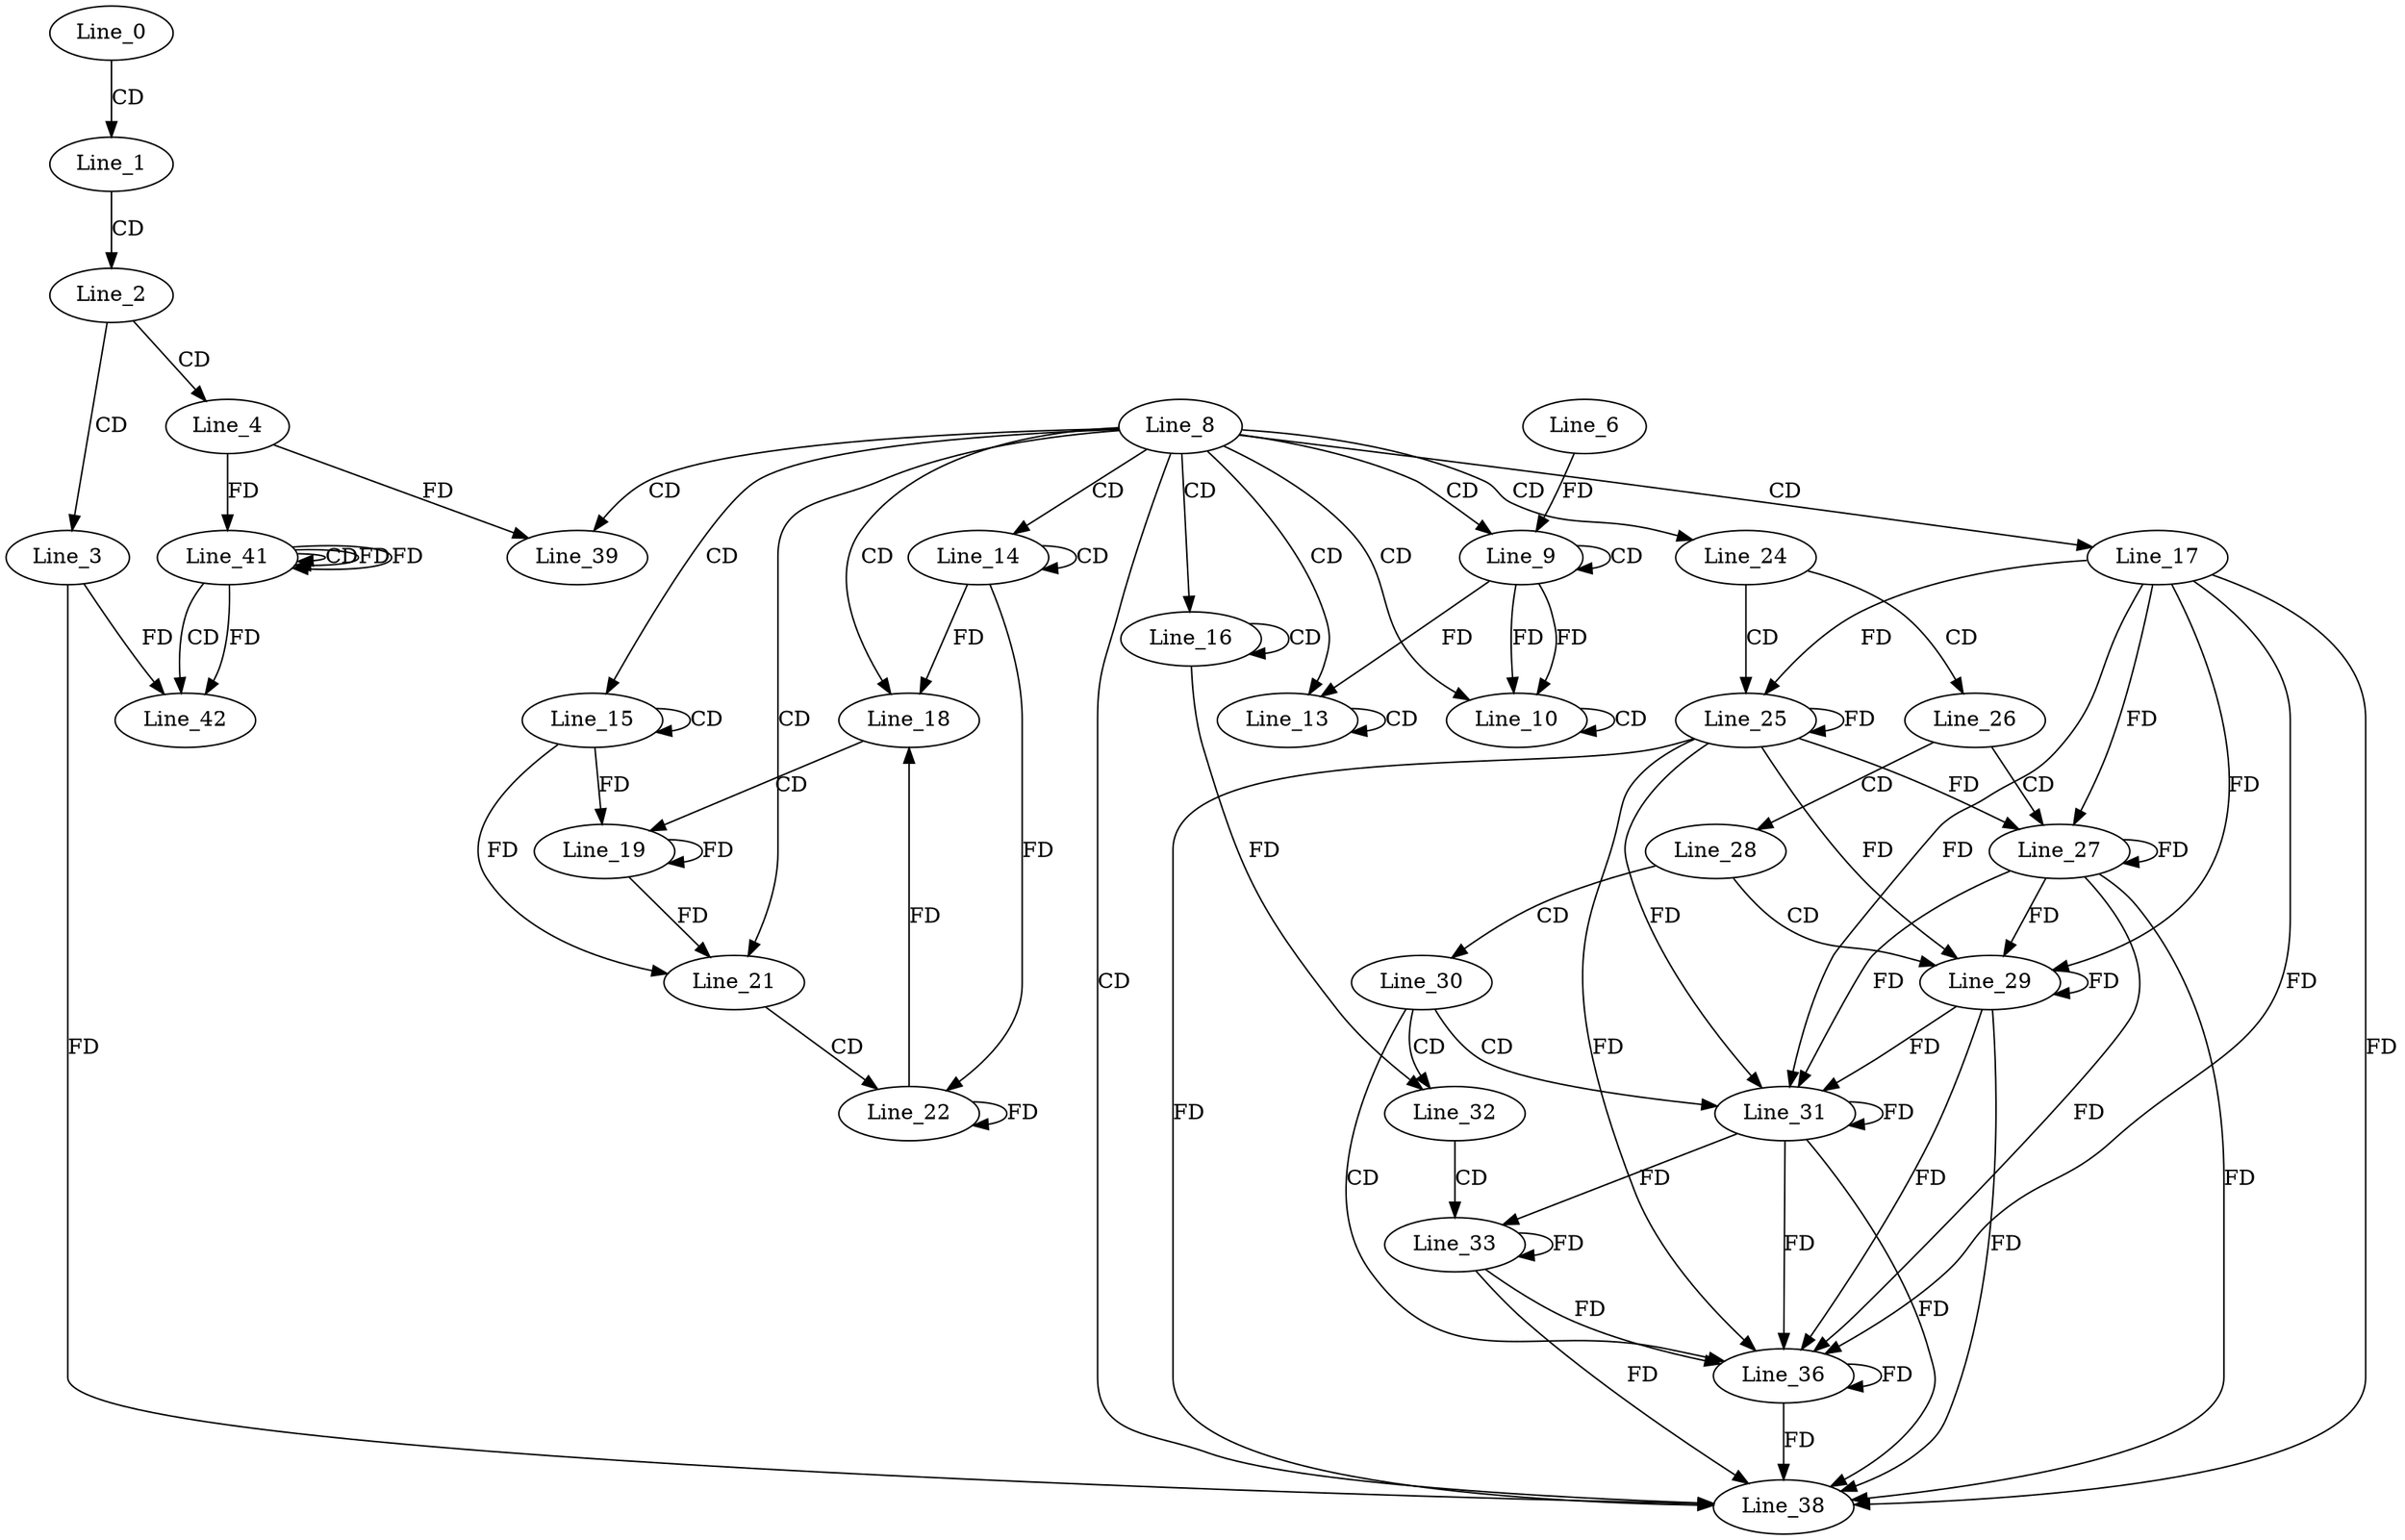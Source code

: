 digraph G {
  Line_0;
  Line_1;
  Line_2;
  Line_3;
  Line_4;
  Line_8;
  Line_9;
  Line_9;
  Line_6;
  Line_10;
  Line_10;
  Line_13;
  Line_13;
  Line_14;
  Line_14;
  Line_15;
  Line_15;
  Line_16;
  Line_16;
  Line_17;
  Line_18;
  Line_19;
  Line_21;
  Line_22;
  Line_24;
  Line_25;
  Line_26;
  Line_27;
  Line_28;
  Line_29;
  Line_30;
  Line_31;
  Line_32;
  Line_33;
  Line_36;
  Line_38;
  Line_39;
  Line_41;
  Line_41;
  Line_41;
  Line_42;
  Line_42;
  Line_0 -> Line_1 [ label="CD" ];
  Line_1 -> Line_2 [ label="CD" ];
  Line_2 -> Line_3 [ label="CD" ];
  Line_2 -> Line_4 [ label="CD" ];
  Line_8 -> Line_9 [ label="CD" ];
  Line_9 -> Line_9 [ label="CD" ];
  Line_6 -> Line_9 [ label="FD" ];
  Line_8 -> Line_10 [ label="CD" ];
  Line_9 -> Line_10 [ label="FD" ];
  Line_10 -> Line_10 [ label="CD" ];
  Line_9 -> Line_10 [ label="FD" ];
  Line_8 -> Line_13 [ label="CD" ];
  Line_13 -> Line_13 [ label="CD" ];
  Line_9 -> Line_13 [ label="FD" ];
  Line_8 -> Line_14 [ label="CD" ];
  Line_14 -> Line_14 [ label="CD" ];
  Line_8 -> Line_15 [ label="CD" ];
  Line_15 -> Line_15 [ label="CD" ];
  Line_8 -> Line_16 [ label="CD" ];
  Line_16 -> Line_16 [ label="CD" ];
  Line_8 -> Line_17 [ label="CD" ];
  Line_8 -> Line_18 [ label="CD" ];
  Line_14 -> Line_18 [ label="FD" ];
  Line_18 -> Line_19 [ label="CD" ];
  Line_15 -> Line_19 [ label="FD" ];
  Line_19 -> Line_19 [ label="FD" ];
  Line_8 -> Line_21 [ label="CD" ];
  Line_15 -> Line_21 [ label="FD" ];
  Line_19 -> Line_21 [ label="FD" ];
  Line_21 -> Line_22 [ label="CD" ];
  Line_14 -> Line_22 [ label="FD" ];
  Line_22 -> Line_22 [ label="FD" ];
  Line_8 -> Line_24 [ label="CD" ];
  Line_24 -> Line_25 [ label="CD" ];
  Line_17 -> Line_25 [ label="FD" ];
  Line_25 -> Line_25 [ label="FD" ];
  Line_24 -> Line_26 [ label="CD" ];
  Line_26 -> Line_27 [ label="CD" ];
  Line_17 -> Line_27 [ label="FD" ];
  Line_25 -> Line_27 [ label="FD" ];
  Line_27 -> Line_27 [ label="FD" ];
  Line_26 -> Line_28 [ label="CD" ];
  Line_28 -> Line_29 [ label="CD" ];
  Line_17 -> Line_29 [ label="FD" ];
  Line_25 -> Line_29 [ label="FD" ];
  Line_27 -> Line_29 [ label="FD" ];
  Line_29 -> Line_29 [ label="FD" ];
  Line_28 -> Line_30 [ label="CD" ];
  Line_30 -> Line_31 [ label="CD" ];
  Line_17 -> Line_31 [ label="FD" ];
  Line_25 -> Line_31 [ label="FD" ];
  Line_27 -> Line_31 [ label="FD" ];
  Line_29 -> Line_31 [ label="FD" ];
  Line_31 -> Line_31 [ label="FD" ];
  Line_30 -> Line_32 [ label="CD" ];
  Line_16 -> Line_32 [ label="FD" ];
  Line_32 -> Line_33 [ label="CD" ];
  Line_31 -> Line_33 [ label="FD" ];
  Line_33 -> Line_33 [ label="FD" ];
  Line_30 -> Line_36 [ label="CD" ];
  Line_17 -> Line_36 [ label="FD" ];
  Line_25 -> Line_36 [ label="FD" ];
  Line_27 -> Line_36 [ label="FD" ];
  Line_29 -> Line_36 [ label="FD" ];
  Line_31 -> Line_36 [ label="FD" ];
  Line_33 -> Line_36 [ label="FD" ];
  Line_36 -> Line_36 [ label="FD" ];
  Line_8 -> Line_38 [ label="CD" ];
  Line_3 -> Line_38 [ label="FD" ];
  Line_17 -> Line_38 [ label="FD" ];
  Line_25 -> Line_38 [ label="FD" ];
  Line_27 -> Line_38 [ label="FD" ];
  Line_29 -> Line_38 [ label="FD" ];
  Line_31 -> Line_38 [ label="FD" ];
  Line_33 -> Line_38 [ label="FD" ];
  Line_36 -> Line_38 [ label="FD" ];
  Line_8 -> Line_39 [ label="CD" ];
  Line_4 -> Line_39 [ label="FD" ];
  Line_4 -> Line_41 [ label="FD" ];
  Line_41 -> Line_41 [ label="CD" ];
  Line_41 -> Line_41 [ label="FD" ];
  Line_41 -> Line_42 [ label="CD" ];
  Line_3 -> Line_42 [ label="FD" ];
  Line_41 -> Line_42 [ label="FD" ];
  Line_22 -> Line_18 [ label="FD" ];
  Line_41 -> Line_41 [ label="FD" ];
}
